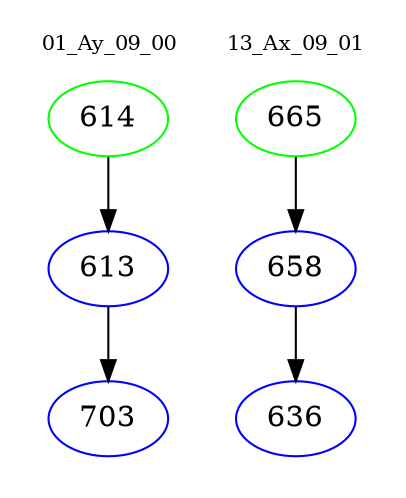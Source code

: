 digraph{
subgraph cluster_0 {
color = white
label = "01_Ay_09_00";
fontsize=10;
T0_614 [label="614", color="green"]
T0_614 -> T0_613 [color="black"]
T0_613 [label="613", color="blue"]
T0_613 -> T0_703 [color="black"]
T0_703 [label="703", color="blue"]
}
subgraph cluster_1 {
color = white
label = "13_Ax_09_01";
fontsize=10;
T1_665 [label="665", color="green"]
T1_665 -> T1_658 [color="black"]
T1_658 [label="658", color="blue"]
T1_658 -> T1_636 [color="black"]
T1_636 [label="636", color="blue"]
}
}
